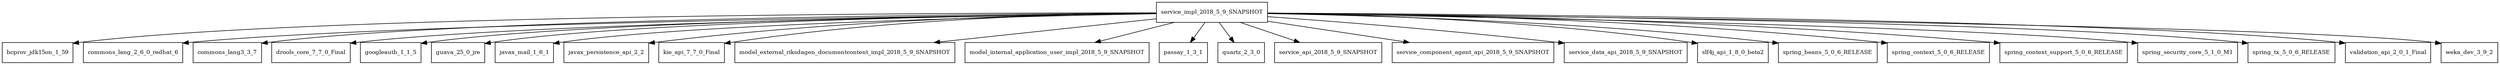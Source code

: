 digraph service_impl_2018_5_9_SNAPSHOT_dependencies {
  node [shape = box, fontsize=10.0];
  service_impl_2018_5_9_SNAPSHOT -> bcprov_jdk15on_1_59;
  service_impl_2018_5_9_SNAPSHOT -> commons_lang_2_6_0_redhat_6;
  service_impl_2018_5_9_SNAPSHOT -> commons_lang3_3_7;
  service_impl_2018_5_9_SNAPSHOT -> drools_core_7_7_0_Final;
  service_impl_2018_5_9_SNAPSHOT -> googleauth_1_1_5;
  service_impl_2018_5_9_SNAPSHOT -> guava_25_0_jre;
  service_impl_2018_5_9_SNAPSHOT -> javax_mail_1_6_1;
  service_impl_2018_5_9_SNAPSHOT -> javax_persistence_api_2_2;
  service_impl_2018_5_9_SNAPSHOT -> kie_api_7_7_0_Final;
  service_impl_2018_5_9_SNAPSHOT -> model_external_riksdagen_documentcontent_impl_2018_5_9_SNAPSHOT;
  service_impl_2018_5_9_SNAPSHOT -> model_internal_application_user_impl_2018_5_9_SNAPSHOT;
  service_impl_2018_5_9_SNAPSHOT -> passay_1_3_1;
  service_impl_2018_5_9_SNAPSHOT -> quartz_2_3_0;
  service_impl_2018_5_9_SNAPSHOT -> service_api_2018_5_9_SNAPSHOT;
  service_impl_2018_5_9_SNAPSHOT -> service_component_agent_api_2018_5_9_SNAPSHOT;
  service_impl_2018_5_9_SNAPSHOT -> service_data_api_2018_5_9_SNAPSHOT;
  service_impl_2018_5_9_SNAPSHOT -> slf4j_api_1_8_0_beta2;
  service_impl_2018_5_9_SNAPSHOT -> spring_beans_5_0_6_RELEASE;
  service_impl_2018_5_9_SNAPSHOT -> spring_context_5_0_6_RELEASE;
  service_impl_2018_5_9_SNAPSHOT -> spring_context_support_5_0_6_RELEASE;
  service_impl_2018_5_9_SNAPSHOT -> spring_security_core_5_1_0_M1;
  service_impl_2018_5_9_SNAPSHOT -> spring_tx_5_0_6_RELEASE;
  service_impl_2018_5_9_SNAPSHOT -> validation_api_2_0_1_Final;
  service_impl_2018_5_9_SNAPSHOT -> weka_dev_3_9_2;
}
